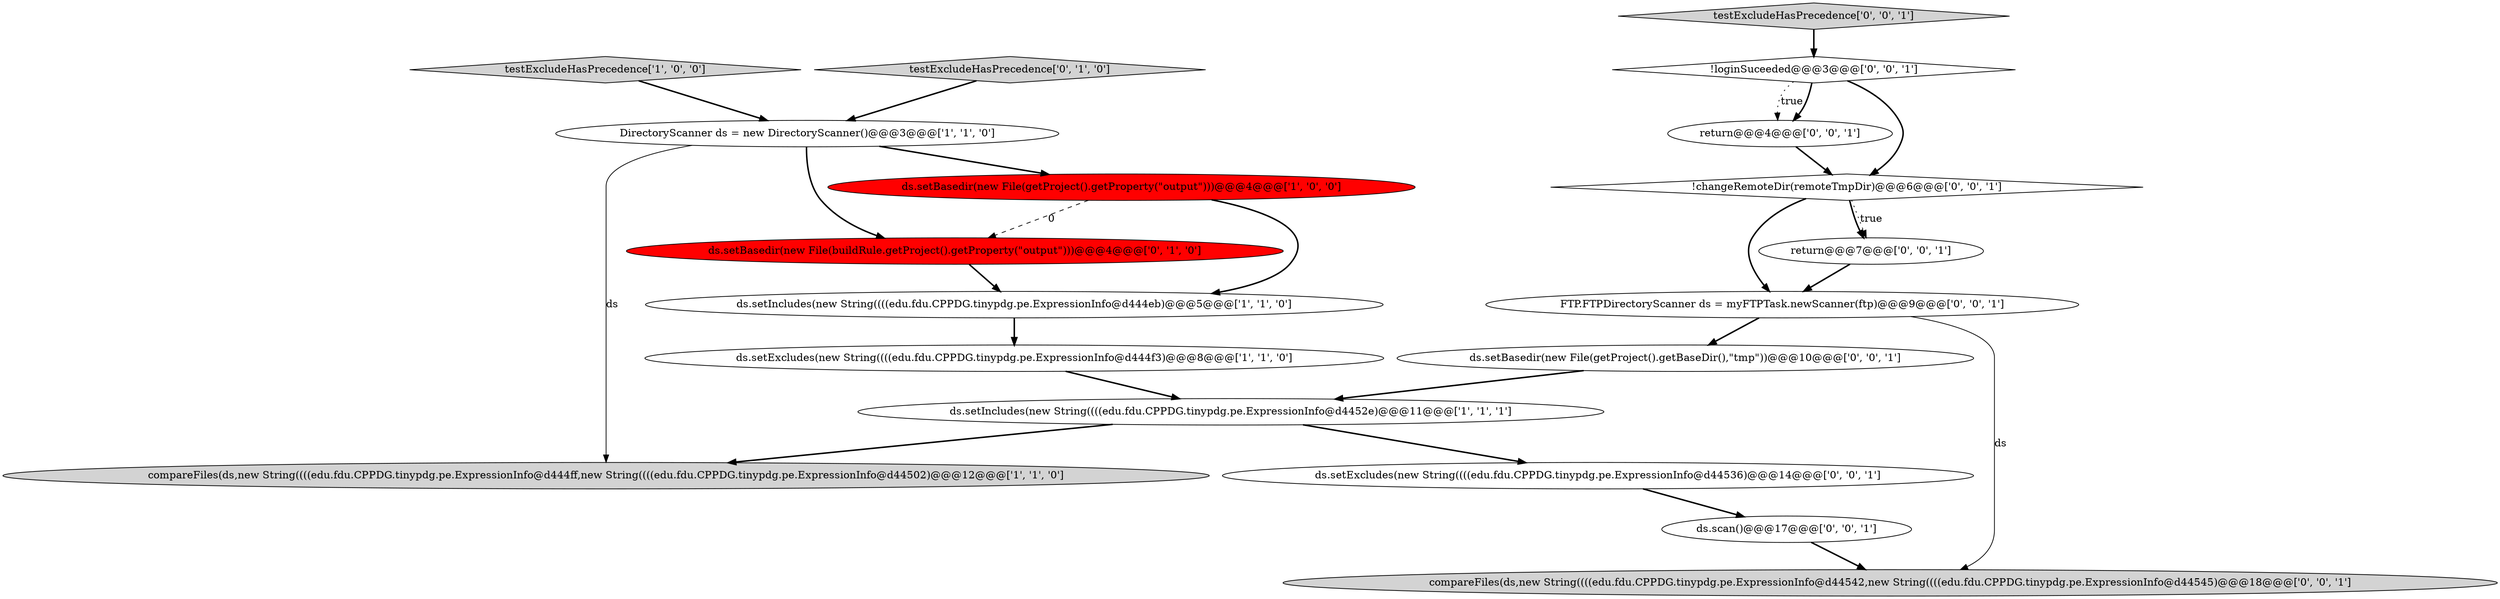 digraph {
6 [style = filled, label = "testExcludeHasPrecedence['1', '0', '0']", fillcolor = lightgray, shape = diamond image = "AAA0AAABBB1BBB"];
16 [style = filled, label = "ds.setExcludes(new String((((edu.fdu.CPPDG.tinypdg.pe.ExpressionInfo@d44536)@@@14@@@['0', '0', '1']", fillcolor = white, shape = ellipse image = "AAA0AAABBB3BBB"];
10 [style = filled, label = "return@@@7@@@['0', '0', '1']", fillcolor = white, shape = ellipse image = "AAA0AAABBB3BBB"];
12 [style = filled, label = "ds.scan()@@@17@@@['0', '0', '1']", fillcolor = white, shape = ellipse image = "AAA0AAABBB3BBB"];
8 [style = filled, label = "ds.setBasedir(new File(buildRule.getProject().getProperty(\"output\")))@@@4@@@['0', '1', '0']", fillcolor = red, shape = ellipse image = "AAA1AAABBB2BBB"];
13 [style = filled, label = "compareFiles(ds,new String((((edu.fdu.CPPDG.tinypdg.pe.ExpressionInfo@d44542,new String((((edu.fdu.CPPDG.tinypdg.pe.ExpressionInfo@d44545)@@@18@@@['0', '0', '1']", fillcolor = lightgray, shape = ellipse image = "AAA0AAABBB3BBB"];
17 [style = filled, label = "!changeRemoteDir(remoteTmpDir)@@@6@@@['0', '0', '1']", fillcolor = white, shape = diamond image = "AAA0AAABBB3BBB"];
9 [style = filled, label = "testExcludeHasPrecedence['0', '0', '1']", fillcolor = lightgray, shape = diamond image = "AAA0AAABBB3BBB"];
11 [style = filled, label = "!loginSuceeded@@@3@@@['0', '0', '1']", fillcolor = white, shape = diamond image = "AAA0AAABBB3BBB"];
7 [style = filled, label = "testExcludeHasPrecedence['0', '1', '0']", fillcolor = lightgray, shape = diamond image = "AAA0AAABBB2BBB"];
0 [style = filled, label = "ds.setExcludes(new String((((edu.fdu.CPPDG.tinypdg.pe.ExpressionInfo@d444f3)@@@8@@@['1', '1', '0']", fillcolor = white, shape = ellipse image = "AAA0AAABBB1BBB"];
14 [style = filled, label = "FTP.FTPDirectoryScanner ds = myFTPTask.newScanner(ftp)@@@9@@@['0', '0', '1']", fillcolor = white, shape = ellipse image = "AAA0AAABBB3BBB"];
15 [style = filled, label = "ds.setBasedir(new File(getProject().getBaseDir(),\"tmp\"))@@@10@@@['0', '0', '1']", fillcolor = white, shape = ellipse image = "AAA0AAABBB3BBB"];
18 [style = filled, label = "return@@@4@@@['0', '0', '1']", fillcolor = white, shape = ellipse image = "AAA0AAABBB3BBB"];
4 [style = filled, label = "DirectoryScanner ds = new DirectoryScanner()@@@3@@@['1', '1', '0']", fillcolor = white, shape = ellipse image = "AAA0AAABBB1BBB"];
3 [style = filled, label = "compareFiles(ds,new String((((edu.fdu.CPPDG.tinypdg.pe.ExpressionInfo@d444ff,new String((((edu.fdu.CPPDG.tinypdg.pe.ExpressionInfo@d44502)@@@12@@@['1', '1', '0']", fillcolor = lightgray, shape = ellipse image = "AAA0AAABBB1BBB"];
5 [style = filled, label = "ds.setIncludes(new String((((edu.fdu.CPPDG.tinypdg.pe.ExpressionInfo@d4452e)@@@11@@@['1', '1', '1']", fillcolor = white, shape = ellipse image = "AAA0AAABBB1BBB"];
1 [style = filled, label = "ds.setBasedir(new File(getProject().getProperty(\"output\")))@@@4@@@['1', '0', '0']", fillcolor = red, shape = ellipse image = "AAA1AAABBB1BBB"];
2 [style = filled, label = "ds.setIncludes(new String((((edu.fdu.CPPDG.tinypdg.pe.ExpressionInfo@d444eb)@@@5@@@['1', '1', '0']", fillcolor = white, shape = ellipse image = "AAA0AAABBB1BBB"];
5->3 [style = bold, label=""];
17->10 [style = bold, label=""];
9->11 [style = bold, label=""];
10->14 [style = bold, label=""];
14->13 [style = solid, label="ds"];
18->17 [style = bold, label=""];
4->3 [style = solid, label="ds"];
7->4 [style = bold, label=""];
11->18 [style = dotted, label="true"];
11->18 [style = bold, label=""];
15->5 [style = bold, label=""];
5->16 [style = bold, label=""];
12->13 [style = bold, label=""];
6->4 [style = bold, label=""];
17->10 [style = dotted, label="true"];
2->0 [style = bold, label=""];
8->2 [style = bold, label=""];
17->14 [style = bold, label=""];
4->8 [style = bold, label=""];
11->17 [style = bold, label=""];
1->8 [style = dashed, label="0"];
14->15 [style = bold, label=""];
1->2 [style = bold, label=""];
4->1 [style = bold, label=""];
16->12 [style = bold, label=""];
0->5 [style = bold, label=""];
}
